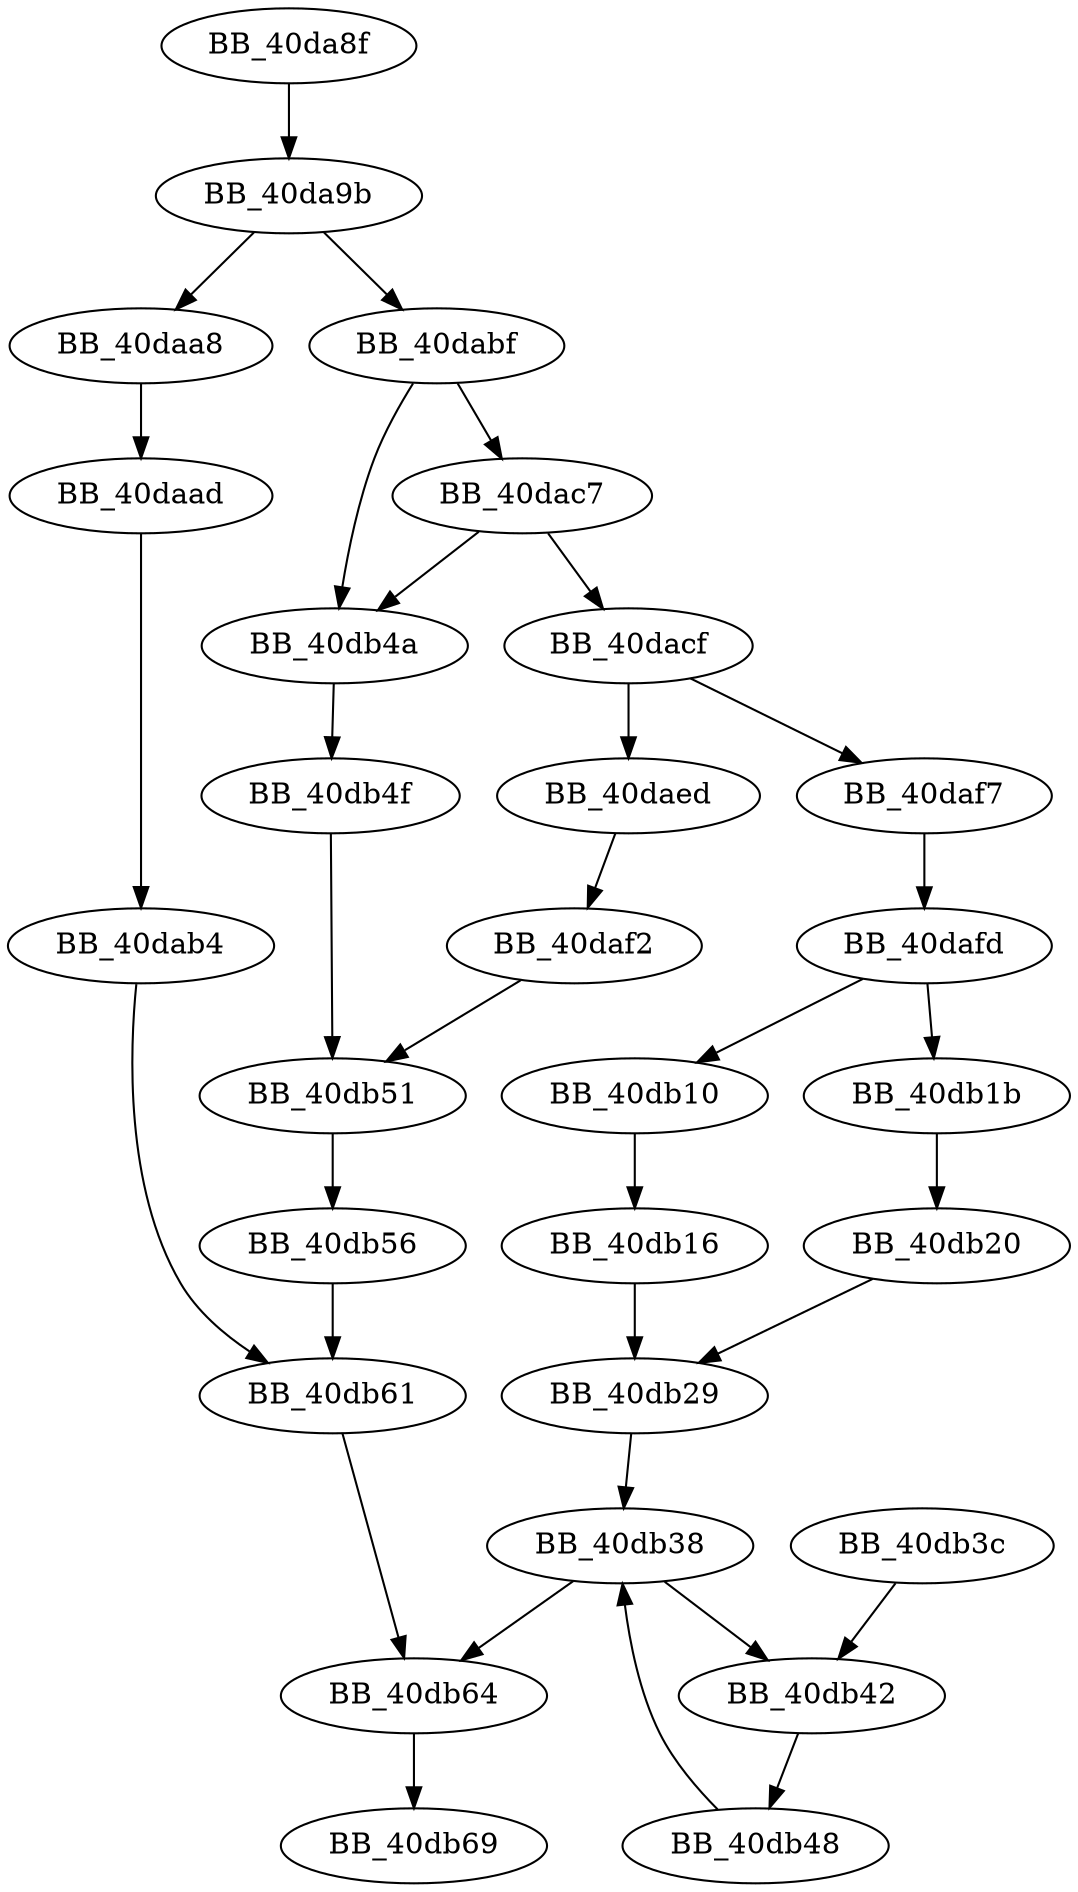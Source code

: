 DiGraph __close{
BB_40da8f->BB_40da9b
BB_40da9b->BB_40daa8
BB_40da9b->BB_40dabf
BB_40daa8->BB_40daad
BB_40daad->BB_40dab4
BB_40dab4->BB_40db61
BB_40dabf->BB_40dac7
BB_40dabf->BB_40db4a
BB_40dac7->BB_40dacf
BB_40dac7->BB_40db4a
BB_40dacf->BB_40daed
BB_40dacf->BB_40daf7
BB_40daed->BB_40daf2
BB_40daf2->BB_40db51
BB_40daf7->BB_40dafd
BB_40dafd->BB_40db10
BB_40dafd->BB_40db1b
BB_40db10->BB_40db16
BB_40db16->BB_40db29
BB_40db1b->BB_40db20
BB_40db20->BB_40db29
BB_40db29->BB_40db38
BB_40db38->BB_40db42
BB_40db38->BB_40db64
BB_40db3c->BB_40db42
BB_40db42->BB_40db48
BB_40db48->BB_40db38
BB_40db4a->BB_40db4f
BB_40db4f->BB_40db51
BB_40db51->BB_40db56
BB_40db56->BB_40db61
BB_40db61->BB_40db64
BB_40db64->BB_40db69
}
